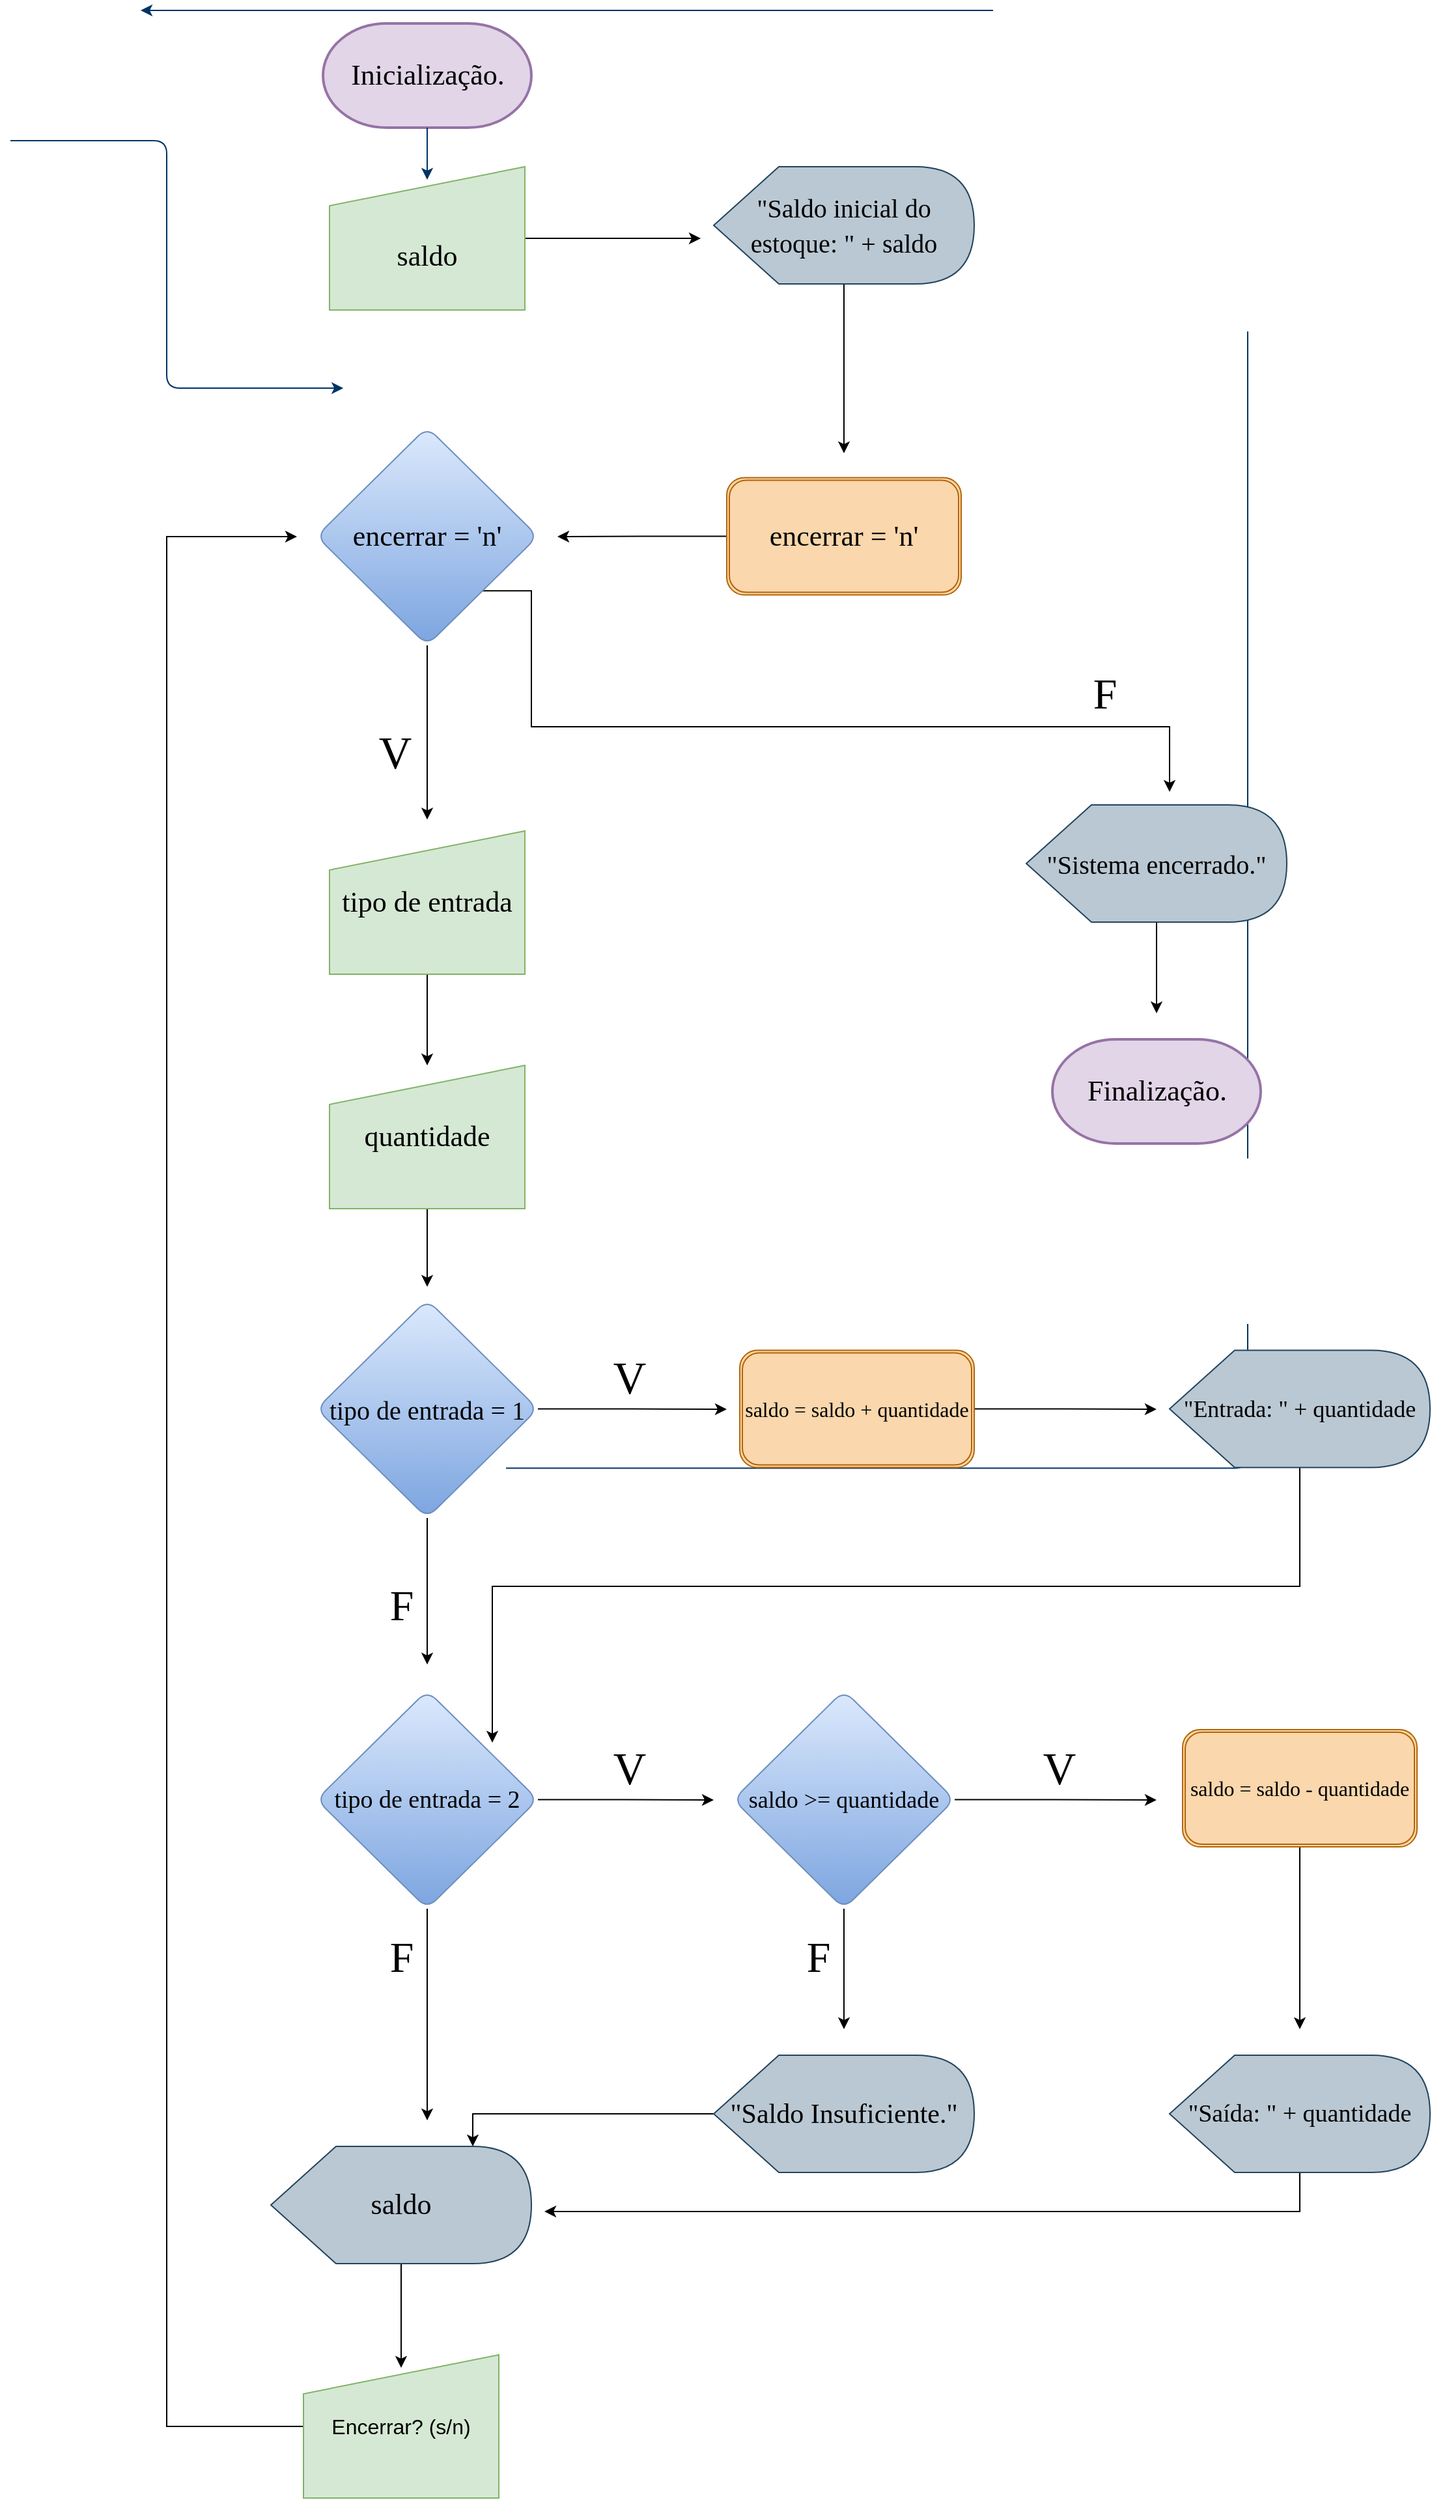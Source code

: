<mxfile version="22.1.5" type="github">
  <diagram id="6a731a19-8d31-9384-78a2-239565b7b9f0" name="Page-1">
    <mxGraphModel dx="1261" dy="688" grid="1" gridSize="10" guides="1" tooltips="1" connect="1" arrows="1" fold="1" page="1" pageScale="1" pageWidth="1200" pageHeight="1920" background="none" math="0" shadow="0">
      <root>
        <mxCell id="0" />
        <mxCell id="1" parent="0" />
        <mxCell id="2" value="&lt;font style=&quot;font-size: 22px;&quot;&gt;Inicialização.&lt;/font&gt;" style="shape=mxgraph.flowchart.terminator;strokeWidth=2;gradientDirection=north;fontStyle=0;html=1;fillColor=#e1d5e7;strokeColor=#9673a6;fontFamily=Times New Roman;fontSize=22;" parent="1" vertex="1">
          <mxGeometry x="240" y="10" width="160" height="80" as="geometry" />
        </mxCell>
        <mxCell id="7" style="fontStyle=1;strokeColor=#003366;strokeWidth=1;html=1;fontFamily=Times New Roman;fontSize=22;" parent="1" source="2" edge="1">
          <mxGeometry relative="1" as="geometry">
            <mxPoint x="320" y="130" as="targetPoint" />
          </mxGeometry>
        </mxCell>
        <mxCell id="45" value="" style="edgeStyle=elbowEdgeStyle;elbow=horizontal;exitX=1;exitY=0.5;exitPerimeter=0;entryX=0.905;entryY=0.5;entryPerimeter=0;fontStyle=1;strokeColor=#003366;strokeWidth=1;html=1;" parent="1" target="34" edge="1">
          <mxGeometry width="100" height="100" as="geometry">
            <mxPoint x="380.5" y="1119.25" as="sourcePoint" />
            <mxPoint x="100" as="targetPoint" />
            <Array as="points">
              <mxPoint x="950" y="1320" />
            </Array>
          </mxGeometry>
        </mxCell>
        <mxCell id="54" value="" style="edgeStyle=elbowEdgeStyle;elbow=horizontal;exitX=0;exitY=0.5;exitPerimeter=0;entryX=0.095;entryY=0.5;entryPerimeter=0;fontStyle=1;strokeColor=#003366;strokeWidth=1;html=1;" parent="1" source="37" edge="1">
          <mxGeometry width="100" height="100" as="geometry">
            <mxPoint y="100" as="sourcePoint" />
            <mxPoint x="255.605" y="290" as="targetPoint" />
            <Array as="points">
              <mxPoint x="120" y="970" />
            </Array>
          </mxGeometry>
        </mxCell>
        <mxCell id="IJUFxIe87rOsJzYtrhsl-69" value="" style="edgeStyle=orthogonalEdgeStyle;rounded=0;orthogonalLoop=1;jettySize=auto;html=1;fontFamily=Times New Roman;fontSize=22;" edge="1" parent="1" source="IJUFxIe87rOsJzYtrhsl-58">
          <mxGeometry relative="1" as="geometry">
            <mxPoint x="530" y="175" as="targetPoint" />
          </mxGeometry>
        </mxCell>
        <mxCell id="IJUFxIe87rOsJzYtrhsl-58" value="&lt;font style=&quot;font-size: 22px;&quot;&gt;&lt;br style=&quot;font-size: 22px;&quot;&gt;saldo&lt;/font&gt;" style="shape=manualInput;whiteSpace=wrap;html=1;fillColor=#d5e8d4;strokeColor=#82b366;fontFamily=Times New Roman;fontSize=22;" vertex="1" parent="1">
          <mxGeometry x="245" y="120" width="150" height="110" as="geometry" />
        </mxCell>
        <mxCell id="IJUFxIe87rOsJzYtrhsl-73" value="" style="edgeStyle=orthogonalEdgeStyle;rounded=0;orthogonalLoop=1;jettySize=auto;html=1;fontFamily=Times New Roman;fontSize=22;" edge="1" parent="1" source="IJUFxIe87rOsJzYtrhsl-61">
          <mxGeometry relative="1" as="geometry">
            <mxPoint x="640" y="340" as="targetPoint" />
          </mxGeometry>
        </mxCell>
        <mxCell id="IJUFxIe87rOsJzYtrhsl-61" value="&lt;font style=&quot;font-size: 20px;&quot;&gt;&quot;Saldo inicial do estoque: &quot; + saldo&lt;/font&gt;" style="shape=display;whiteSpace=wrap;html=1;fillColor=#bac8d3;strokeColor=#23445d;fontFamily=Times New Roman;fontSize=22;" vertex="1" parent="1">
          <mxGeometry x="540" y="120" width="200" height="90" as="geometry" />
        </mxCell>
        <mxCell id="IJUFxIe87rOsJzYtrhsl-75" value="" style="edgeStyle=orthogonalEdgeStyle;rounded=0;orthogonalLoop=1;jettySize=auto;html=1;fontFamily=Times New Roman;fontSize=22;" edge="1" parent="1" source="IJUFxIe87rOsJzYtrhsl-64">
          <mxGeometry relative="1" as="geometry">
            <mxPoint x="420" y="404" as="targetPoint" />
          </mxGeometry>
        </mxCell>
        <mxCell id="IJUFxIe87rOsJzYtrhsl-64" value="&lt;font style=&quot;font-size: 22px;&quot;&gt;encerrar = &#39;n&#39;&lt;/font&gt;" style="shape=ext;double=1;rounded=1;whiteSpace=wrap;html=1;fillColor=#fad7ac;strokeColor=#b46504;fontFamily=Times New Roman;fontSize=22;" vertex="1" parent="1">
          <mxGeometry x="550" y="358.75" width="180" height="90" as="geometry" />
        </mxCell>
        <mxCell id="IJUFxIe87rOsJzYtrhsl-77" value="" style="edgeStyle=orthogonalEdgeStyle;rounded=0;orthogonalLoop=1;jettySize=auto;html=1;fontFamily=Times New Roman;" edge="1" parent="1" source="IJUFxIe87rOsJzYtrhsl-74">
          <mxGeometry relative="1" as="geometry">
            <mxPoint x="320.0" y="621.25" as="targetPoint" />
          </mxGeometry>
        </mxCell>
        <mxCell id="IJUFxIe87rOsJzYtrhsl-92" value="" style="edgeStyle=orthogonalEdgeStyle;rounded=0;orthogonalLoop=1;jettySize=auto;html=1;exitX=1;exitY=1;exitDx=0;exitDy=0;fontFamily=Times New Roman;" edge="1" parent="1" source="IJUFxIe87rOsJzYtrhsl-74">
          <mxGeometry relative="1" as="geometry">
            <mxPoint x="360" y="500" as="sourcePoint" />
            <mxPoint x="890" y="600" as="targetPoint" />
            <Array as="points">
              <mxPoint x="400" y="446" />
              <mxPoint x="400" y="550" />
              <mxPoint x="890" y="550" />
            </Array>
          </mxGeometry>
        </mxCell>
        <mxCell id="IJUFxIe87rOsJzYtrhsl-74" value="&lt;font style=&quot;font-size: 22px;&quot;&gt;encerrar = &#39;n&#39;&lt;/font&gt;" style="rhombus;whiteSpace=wrap;html=1;rounded=1;fillColor=#dae8fc;strokeColor=#6c8ebf;gradientColor=#7ea6e0;fontFamily=Times New Roman;" vertex="1" parent="1">
          <mxGeometry x="235" y="320" width="170" height="167.5" as="geometry" />
        </mxCell>
        <mxCell id="IJUFxIe87rOsJzYtrhsl-81" value="" style="edgeStyle=orthogonalEdgeStyle;rounded=0;orthogonalLoop=1;jettySize=auto;html=1;fontFamily=Times New Roman;" edge="1" parent="1" source="IJUFxIe87rOsJzYtrhsl-79" target="IJUFxIe87rOsJzYtrhsl-80">
          <mxGeometry relative="1" as="geometry" />
        </mxCell>
        <mxCell id="IJUFxIe87rOsJzYtrhsl-79" value="&lt;font style=&quot;font-size: 22px;&quot;&gt;tipo de entrada&lt;/font&gt;" style="shape=manualInput;whiteSpace=wrap;html=1;fillColor=#d5e8d4;strokeColor=#82b366;fontFamily=Times New Roman;" vertex="1" parent="1">
          <mxGeometry x="245" y="630" width="150" height="110" as="geometry" />
        </mxCell>
        <mxCell id="IJUFxIe87rOsJzYtrhsl-83" value="" style="edgeStyle=orthogonalEdgeStyle;rounded=0;orthogonalLoop=1;jettySize=auto;html=1;fontFamily=Times New Roman;" edge="1" parent="1" source="IJUFxIe87rOsJzYtrhsl-80">
          <mxGeometry relative="1" as="geometry">
            <mxPoint x="320" y="980" as="targetPoint" />
          </mxGeometry>
        </mxCell>
        <mxCell id="IJUFxIe87rOsJzYtrhsl-80" value="&lt;font style=&quot;font-size: 22px;&quot;&gt;quantidade&lt;/font&gt;" style="shape=manualInput;whiteSpace=wrap;html=1;fillColor=#d5e8d4;strokeColor=#82b366;fontFamily=Times New Roman;" vertex="1" parent="1">
          <mxGeometry x="245" y="810" width="150" height="110" as="geometry" />
        </mxCell>
        <mxCell id="IJUFxIe87rOsJzYtrhsl-85" value="" style="edgeStyle=orthogonalEdgeStyle;rounded=0;orthogonalLoop=1;jettySize=auto;html=1;fontFamily=Times New Roman;" edge="1" parent="1" source="IJUFxIe87rOsJzYtrhsl-82">
          <mxGeometry relative="1" as="geometry">
            <mxPoint x="550" y="1074" as="targetPoint" />
          </mxGeometry>
        </mxCell>
        <mxCell id="IJUFxIe87rOsJzYtrhsl-97" value="" style="edgeStyle=orthogonalEdgeStyle;rounded=0;orthogonalLoop=1;jettySize=auto;html=1;fontFamily=Times New Roman;" edge="1" parent="1" source="IJUFxIe87rOsJzYtrhsl-82">
          <mxGeometry relative="1" as="geometry">
            <mxPoint x="320" y="1270" as="targetPoint" />
          </mxGeometry>
        </mxCell>
        <mxCell id="IJUFxIe87rOsJzYtrhsl-82" value="&lt;font style=&quot;font-size: 20px;&quot;&gt;tipo de entrada = 1&lt;/font&gt;" style="rhombus;whiteSpace=wrap;html=1;rounded=1;fillColor=#dae8fc;gradientColor=#7ea6e0;strokeColor=#6c8ebf;fontFamily=Times New Roman;" vertex="1" parent="1">
          <mxGeometry x="235" y="990" width="170" height="167.5" as="geometry" />
        </mxCell>
        <mxCell id="IJUFxIe87rOsJzYtrhsl-88" value="" style="edgeStyle=orthogonalEdgeStyle;rounded=0;orthogonalLoop=1;jettySize=auto;html=1;fontFamily=Times New Roman;" edge="1" parent="1" source="IJUFxIe87rOsJzYtrhsl-86">
          <mxGeometry relative="1" as="geometry">
            <mxPoint x="880" y="1074" as="targetPoint" />
          </mxGeometry>
        </mxCell>
        <mxCell id="IJUFxIe87rOsJzYtrhsl-86" value="&lt;font style=&quot;&quot;&gt;&lt;font style=&quot;font-size: 16px;&quot;&gt;saldo = saldo + quantidade&lt;/font&gt;&lt;br&gt;&lt;/font&gt;" style="shape=ext;double=1;rounded=1;whiteSpace=wrap;html=1;fillColor=#fad7ac;strokeColor=#b46504;fontFamily=Times New Roman;" vertex="1" parent="1">
          <mxGeometry x="560" y="1028.75" width="180" height="90" as="geometry" />
        </mxCell>
        <mxCell id="IJUFxIe87rOsJzYtrhsl-94" value="" style="edgeStyle=orthogonalEdgeStyle;rounded=0;orthogonalLoop=1;jettySize=auto;html=1;fontFamily=Times New Roman;" edge="1" parent="1" source="IJUFxIe87rOsJzYtrhsl-89">
          <mxGeometry relative="1" as="geometry">
            <mxPoint x="370" y="1330" as="targetPoint" />
            <Array as="points">
              <mxPoint x="990" y="1210" />
              <mxPoint x="370" y="1210" />
            </Array>
          </mxGeometry>
        </mxCell>
        <mxCell id="IJUFxIe87rOsJzYtrhsl-89" value="&lt;font style=&quot;font-size: 18px;&quot;&gt;&quot;Entrada: &quot; + quantidade&lt;/font&gt;" style="shape=display;whiteSpace=wrap;html=1;fillColor=#bac8d3;strokeColor=#23445d;fontFamily=Times New Roman;" vertex="1" parent="1">
          <mxGeometry x="890" y="1028.75" width="200" height="90" as="geometry" />
        </mxCell>
        <mxCell id="IJUFxIe87rOsJzYtrhsl-90" value="&lt;font style=&quot;font-size: 35px;&quot;&gt;V&lt;/font&gt;" style="text;html=1;align=center;verticalAlign=middle;resizable=0;points=[];autosize=1;strokeColor=none;fillColor=none;fontFamily=Times New Roman;" vertex="1" parent="1">
          <mxGeometry x="270" y="540" width="50" height="60" as="geometry" />
        </mxCell>
        <mxCell id="IJUFxIe87rOsJzYtrhsl-95" value="&lt;font style=&quot;font-size: 33px;&quot;&gt;F&lt;/font&gt;" style="text;html=1;align=center;verticalAlign=middle;resizable=0;points=[];autosize=1;strokeColor=none;fillColor=none;fontFamily=Times New Roman;" vertex="1" parent="1">
          <mxGeometry x="820" y="500" width="40" height="50" as="geometry" />
        </mxCell>
        <mxCell id="IJUFxIe87rOsJzYtrhsl-107" value="" style="edgeStyle=orthogonalEdgeStyle;rounded=0;orthogonalLoop=1;jettySize=auto;html=1;fontFamily=Times New Roman;" edge="1" parent="1" source="IJUFxIe87rOsJzYtrhsl-96">
          <mxGeometry relative="1" as="geometry">
            <mxPoint x="540" y="1374" as="targetPoint" />
          </mxGeometry>
        </mxCell>
        <mxCell id="IJUFxIe87rOsJzYtrhsl-116" value="" style="edgeStyle=orthogonalEdgeStyle;rounded=0;orthogonalLoop=1;jettySize=auto;html=1;fontFamily=Times New Roman;" edge="1" parent="1" source="IJUFxIe87rOsJzYtrhsl-96">
          <mxGeometry relative="1" as="geometry">
            <mxPoint x="320" y="1620" as="targetPoint" />
          </mxGeometry>
        </mxCell>
        <mxCell id="IJUFxIe87rOsJzYtrhsl-96" value="&lt;font style=&quot;font-size: 19px;&quot;&gt;tipo de entrada = 2&lt;/font&gt;" style="rhombus;whiteSpace=wrap;html=1;rounded=1;fillColor=#dae8fc;gradientColor=#7ea6e0;strokeColor=#6c8ebf;fontFamily=Times New Roman;" vertex="1" parent="1">
          <mxGeometry x="235" y="1290" width="170" height="167.5" as="geometry" />
        </mxCell>
        <mxCell id="IJUFxIe87rOsJzYtrhsl-98" value="&lt;font style=&quot;font-size: 35px;&quot;&gt;V&lt;/font&gt;" style="text;html=1;align=center;verticalAlign=middle;resizable=0;points=[];autosize=1;strokeColor=none;fillColor=none;fontFamily=Times New Roman;" vertex="1" parent="1">
          <mxGeometry x="450" y="1020" width="50" height="60" as="geometry" />
        </mxCell>
        <mxCell id="IJUFxIe87rOsJzYtrhsl-99" value="&lt;font style=&quot;font-size: 33px;&quot;&gt;F&lt;/font&gt;" style="text;html=1;align=center;verticalAlign=middle;resizable=0;points=[];autosize=1;strokeColor=none;fillColor=none;fontFamily=Times New Roman;" vertex="1" parent="1">
          <mxGeometry x="280" y="1200" width="40" height="50" as="geometry" />
        </mxCell>
        <mxCell id="IJUFxIe87rOsJzYtrhsl-102" value="&lt;font style=&quot;font-size: 22px;&quot;&gt;Finalização.&lt;/font&gt;" style="shape=mxgraph.flowchart.terminator;strokeWidth=2;gradientDirection=north;fontStyle=0;html=1;fillColor=#e1d5e7;strokeColor=#9673a6;fontFamily=Times New Roman;" vertex="1" parent="1">
          <mxGeometry x="800" y="790" width="160" height="80" as="geometry" />
        </mxCell>
        <mxCell id="IJUFxIe87rOsJzYtrhsl-109" value="" style="edgeStyle=orthogonalEdgeStyle;rounded=0;orthogonalLoop=1;jettySize=auto;html=1;fontFamily=Times New Roman;" edge="1" parent="1" source="IJUFxIe87rOsJzYtrhsl-104">
          <mxGeometry relative="1" as="geometry">
            <mxPoint x="880" y="1374" as="targetPoint" />
          </mxGeometry>
        </mxCell>
        <mxCell id="IJUFxIe87rOsJzYtrhsl-114" value="" style="edgeStyle=orthogonalEdgeStyle;rounded=0;orthogonalLoop=1;jettySize=auto;html=1;fontFamily=Times New Roman;" edge="1" parent="1" source="IJUFxIe87rOsJzYtrhsl-104">
          <mxGeometry relative="1" as="geometry">
            <mxPoint x="640" y="1550" as="targetPoint" />
          </mxGeometry>
        </mxCell>
        <mxCell id="IJUFxIe87rOsJzYtrhsl-104" value="&lt;font style=&quot;font-size: 18px;&quot;&gt;saldo &amp;gt;= quantidade&lt;/font&gt;" style="rhombus;whiteSpace=wrap;html=1;rounded=1;fillColor=#dae8fc;gradientColor=#7ea6e0;strokeColor=#6c8ebf;fontFamily=Times New Roman;" vertex="1" parent="1">
          <mxGeometry x="555" y="1290" width="170" height="167.5" as="geometry" />
        </mxCell>
        <mxCell id="IJUFxIe87rOsJzYtrhsl-113" value="" style="edgeStyle=orthogonalEdgeStyle;rounded=0;orthogonalLoop=1;jettySize=auto;html=1;fontFamily=Times New Roman;" edge="1" parent="1" source="IJUFxIe87rOsJzYtrhsl-105">
          <mxGeometry relative="1" as="geometry">
            <mxPoint x="990" y="1550" as="targetPoint" />
          </mxGeometry>
        </mxCell>
        <mxCell id="IJUFxIe87rOsJzYtrhsl-105" value="&lt;font style=&quot;&quot;&gt;&lt;font style=&quot;font-size: 16px;&quot;&gt;saldo = saldo - quantidade&lt;/font&gt;&lt;br&gt;&lt;/font&gt;" style="shape=ext;double=1;rounded=1;whiteSpace=wrap;html=1;fillColor=#fad7ac;strokeColor=#b46504;fontFamily=Times New Roman;" vertex="1" parent="1">
          <mxGeometry x="900" y="1320" width="180" height="90" as="geometry" />
        </mxCell>
        <mxCell id="IJUFxIe87rOsJzYtrhsl-127" value="" style="edgeStyle=orthogonalEdgeStyle;rounded=0;orthogonalLoop=1;jettySize=auto;html=1;fontFamily=Times New Roman;" edge="1" parent="1" source="IJUFxIe87rOsJzYtrhsl-110">
          <mxGeometry relative="1" as="geometry">
            <mxPoint x="410" y="1690" as="targetPoint" />
            <Array as="points">
              <mxPoint x="990" y="1690" />
            </Array>
          </mxGeometry>
        </mxCell>
        <mxCell id="IJUFxIe87rOsJzYtrhsl-110" value="&lt;font style=&quot;font-size: 19px;&quot;&gt;&quot;Saída: &quot; + quantidade&lt;/font&gt;" style="shape=display;whiteSpace=wrap;html=1;fillColor=#bac8d3;strokeColor=#23445d;fontFamily=Times New Roman;" vertex="1" parent="1">
          <mxGeometry x="890" y="1570" width="200" height="90" as="geometry" />
        </mxCell>
        <mxCell id="IJUFxIe87rOsJzYtrhsl-125" value="" style="edgeStyle=orthogonalEdgeStyle;rounded=0;orthogonalLoop=1;jettySize=auto;html=1;entryX=0;entryY=0;entryDx=155;entryDy=0;entryPerimeter=0;fontFamily=Times New Roman;" edge="1" parent="1" source="IJUFxIe87rOsJzYtrhsl-111" target="IJUFxIe87rOsJzYtrhsl-121">
          <mxGeometry relative="1" as="geometry">
            <mxPoint x="460" y="1615" as="targetPoint" />
          </mxGeometry>
        </mxCell>
        <mxCell id="IJUFxIe87rOsJzYtrhsl-111" value="&lt;font style=&quot;font-size: 21px;&quot;&gt;&quot;Saldo Insuficiente.&quot;&lt;/font&gt;" style="shape=display;whiteSpace=wrap;html=1;fillColor=#bac8d3;strokeColor=#23445d;fontFamily=Times New Roman;" vertex="1" parent="1">
          <mxGeometry x="540" y="1570" width="200" height="90" as="geometry" />
        </mxCell>
        <mxCell id="IJUFxIe87rOsJzYtrhsl-117" value="&lt;font style=&quot;font-size: 35px;&quot;&gt;V&lt;/font&gt;" style="text;html=1;align=center;verticalAlign=middle;resizable=0;points=[];autosize=1;strokeColor=none;fillColor=none;fontFamily=Times New Roman;" vertex="1" parent="1">
          <mxGeometry x="450" y="1320" width="50" height="60" as="geometry" />
        </mxCell>
        <mxCell id="IJUFxIe87rOsJzYtrhsl-118" value="&lt;font style=&quot;font-size: 35px;&quot;&gt;V&lt;/font&gt;" style="text;html=1;align=center;verticalAlign=middle;resizable=0;points=[];autosize=1;strokeColor=none;fillColor=none;fontFamily=Times New Roman;" vertex="1" parent="1">
          <mxGeometry x="780" y="1320" width="50" height="60" as="geometry" />
        </mxCell>
        <mxCell id="IJUFxIe87rOsJzYtrhsl-119" value="&lt;font style=&quot;font-size: 33px;&quot;&gt;F&lt;/font&gt;" style="text;html=1;align=center;verticalAlign=middle;resizable=0;points=[];autosize=1;strokeColor=none;fillColor=none;fontFamily=Times New Roman;" vertex="1" parent="1">
          <mxGeometry x="600" y="1470" width="40" height="50" as="geometry" />
        </mxCell>
        <mxCell id="IJUFxIe87rOsJzYtrhsl-120" value="&lt;font style=&quot;font-size: 33px;&quot;&gt;F&lt;/font&gt;" style="text;html=1;align=center;verticalAlign=middle;resizable=0;points=[];autosize=1;strokeColor=none;fillColor=none;fontFamily=Times New Roman;" vertex="1" parent="1">
          <mxGeometry x="280" y="1470" width="40" height="50" as="geometry" />
        </mxCell>
        <mxCell id="IJUFxIe87rOsJzYtrhsl-129" value="" style="edgeStyle=orthogonalEdgeStyle;rounded=0;orthogonalLoop=1;jettySize=auto;html=1;fontFamily=Times New Roman;" edge="1" parent="1" source="IJUFxIe87rOsJzYtrhsl-121">
          <mxGeometry relative="1" as="geometry">
            <mxPoint x="300.0" y="1810" as="targetPoint" />
          </mxGeometry>
        </mxCell>
        <mxCell id="IJUFxIe87rOsJzYtrhsl-121" value="&lt;font style=&quot;font-size: 22px;&quot;&gt;saldo&lt;/font&gt;" style="shape=display;whiteSpace=wrap;html=1;fillColor=#bac8d3;strokeColor=#23445d;fontFamily=Times New Roman;" vertex="1" parent="1">
          <mxGeometry x="200" y="1640" width="200" height="90" as="geometry" />
        </mxCell>
        <mxCell id="IJUFxIe87rOsJzYtrhsl-134" value="" style="edgeStyle=orthogonalEdgeStyle;rounded=0;orthogonalLoop=1;jettySize=auto;html=1;" edge="1" parent="1" source="IJUFxIe87rOsJzYtrhsl-130">
          <mxGeometry relative="1" as="geometry">
            <mxPoint x="220" y="404" as="targetPoint" />
            <Array as="points">
              <mxPoint x="120" y="1855" />
              <mxPoint x="120" y="404" />
            </Array>
          </mxGeometry>
        </mxCell>
        <mxCell id="IJUFxIe87rOsJzYtrhsl-130" value="&lt;font style=&quot;font-size: 16px;&quot;&gt;Encerrar? (s/n)&lt;/font&gt;" style="shape=manualInput;whiteSpace=wrap;html=1;fillColor=#d5e8d4;strokeColor=#82b366;" vertex="1" parent="1">
          <mxGeometry x="225" y="1800" width="150" height="110" as="geometry" />
        </mxCell>
        <mxCell id="IJUFxIe87rOsJzYtrhsl-132" value="" style="edgeStyle=orthogonalEdgeStyle;rounded=0;orthogonalLoop=1;jettySize=auto;html=1;fontFamily=Times New Roman;" edge="1" parent="1" source="IJUFxIe87rOsJzYtrhsl-131">
          <mxGeometry relative="1" as="geometry">
            <mxPoint x="880" y="770" as="targetPoint" />
          </mxGeometry>
        </mxCell>
        <mxCell id="IJUFxIe87rOsJzYtrhsl-131" value="&lt;font style=&quot;font-size: 20px;&quot;&gt;&quot;Sistema encerrado.&quot;&lt;/font&gt;" style="shape=display;whiteSpace=wrap;html=1;fillColor=#bac8d3;strokeColor=#23445d;fontFamily=Times New Roman;" vertex="1" parent="1">
          <mxGeometry x="780" y="610" width="200" height="90" as="geometry" />
        </mxCell>
      </root>
    </mxGraphModel>
  </diagram>
</mxfile>
